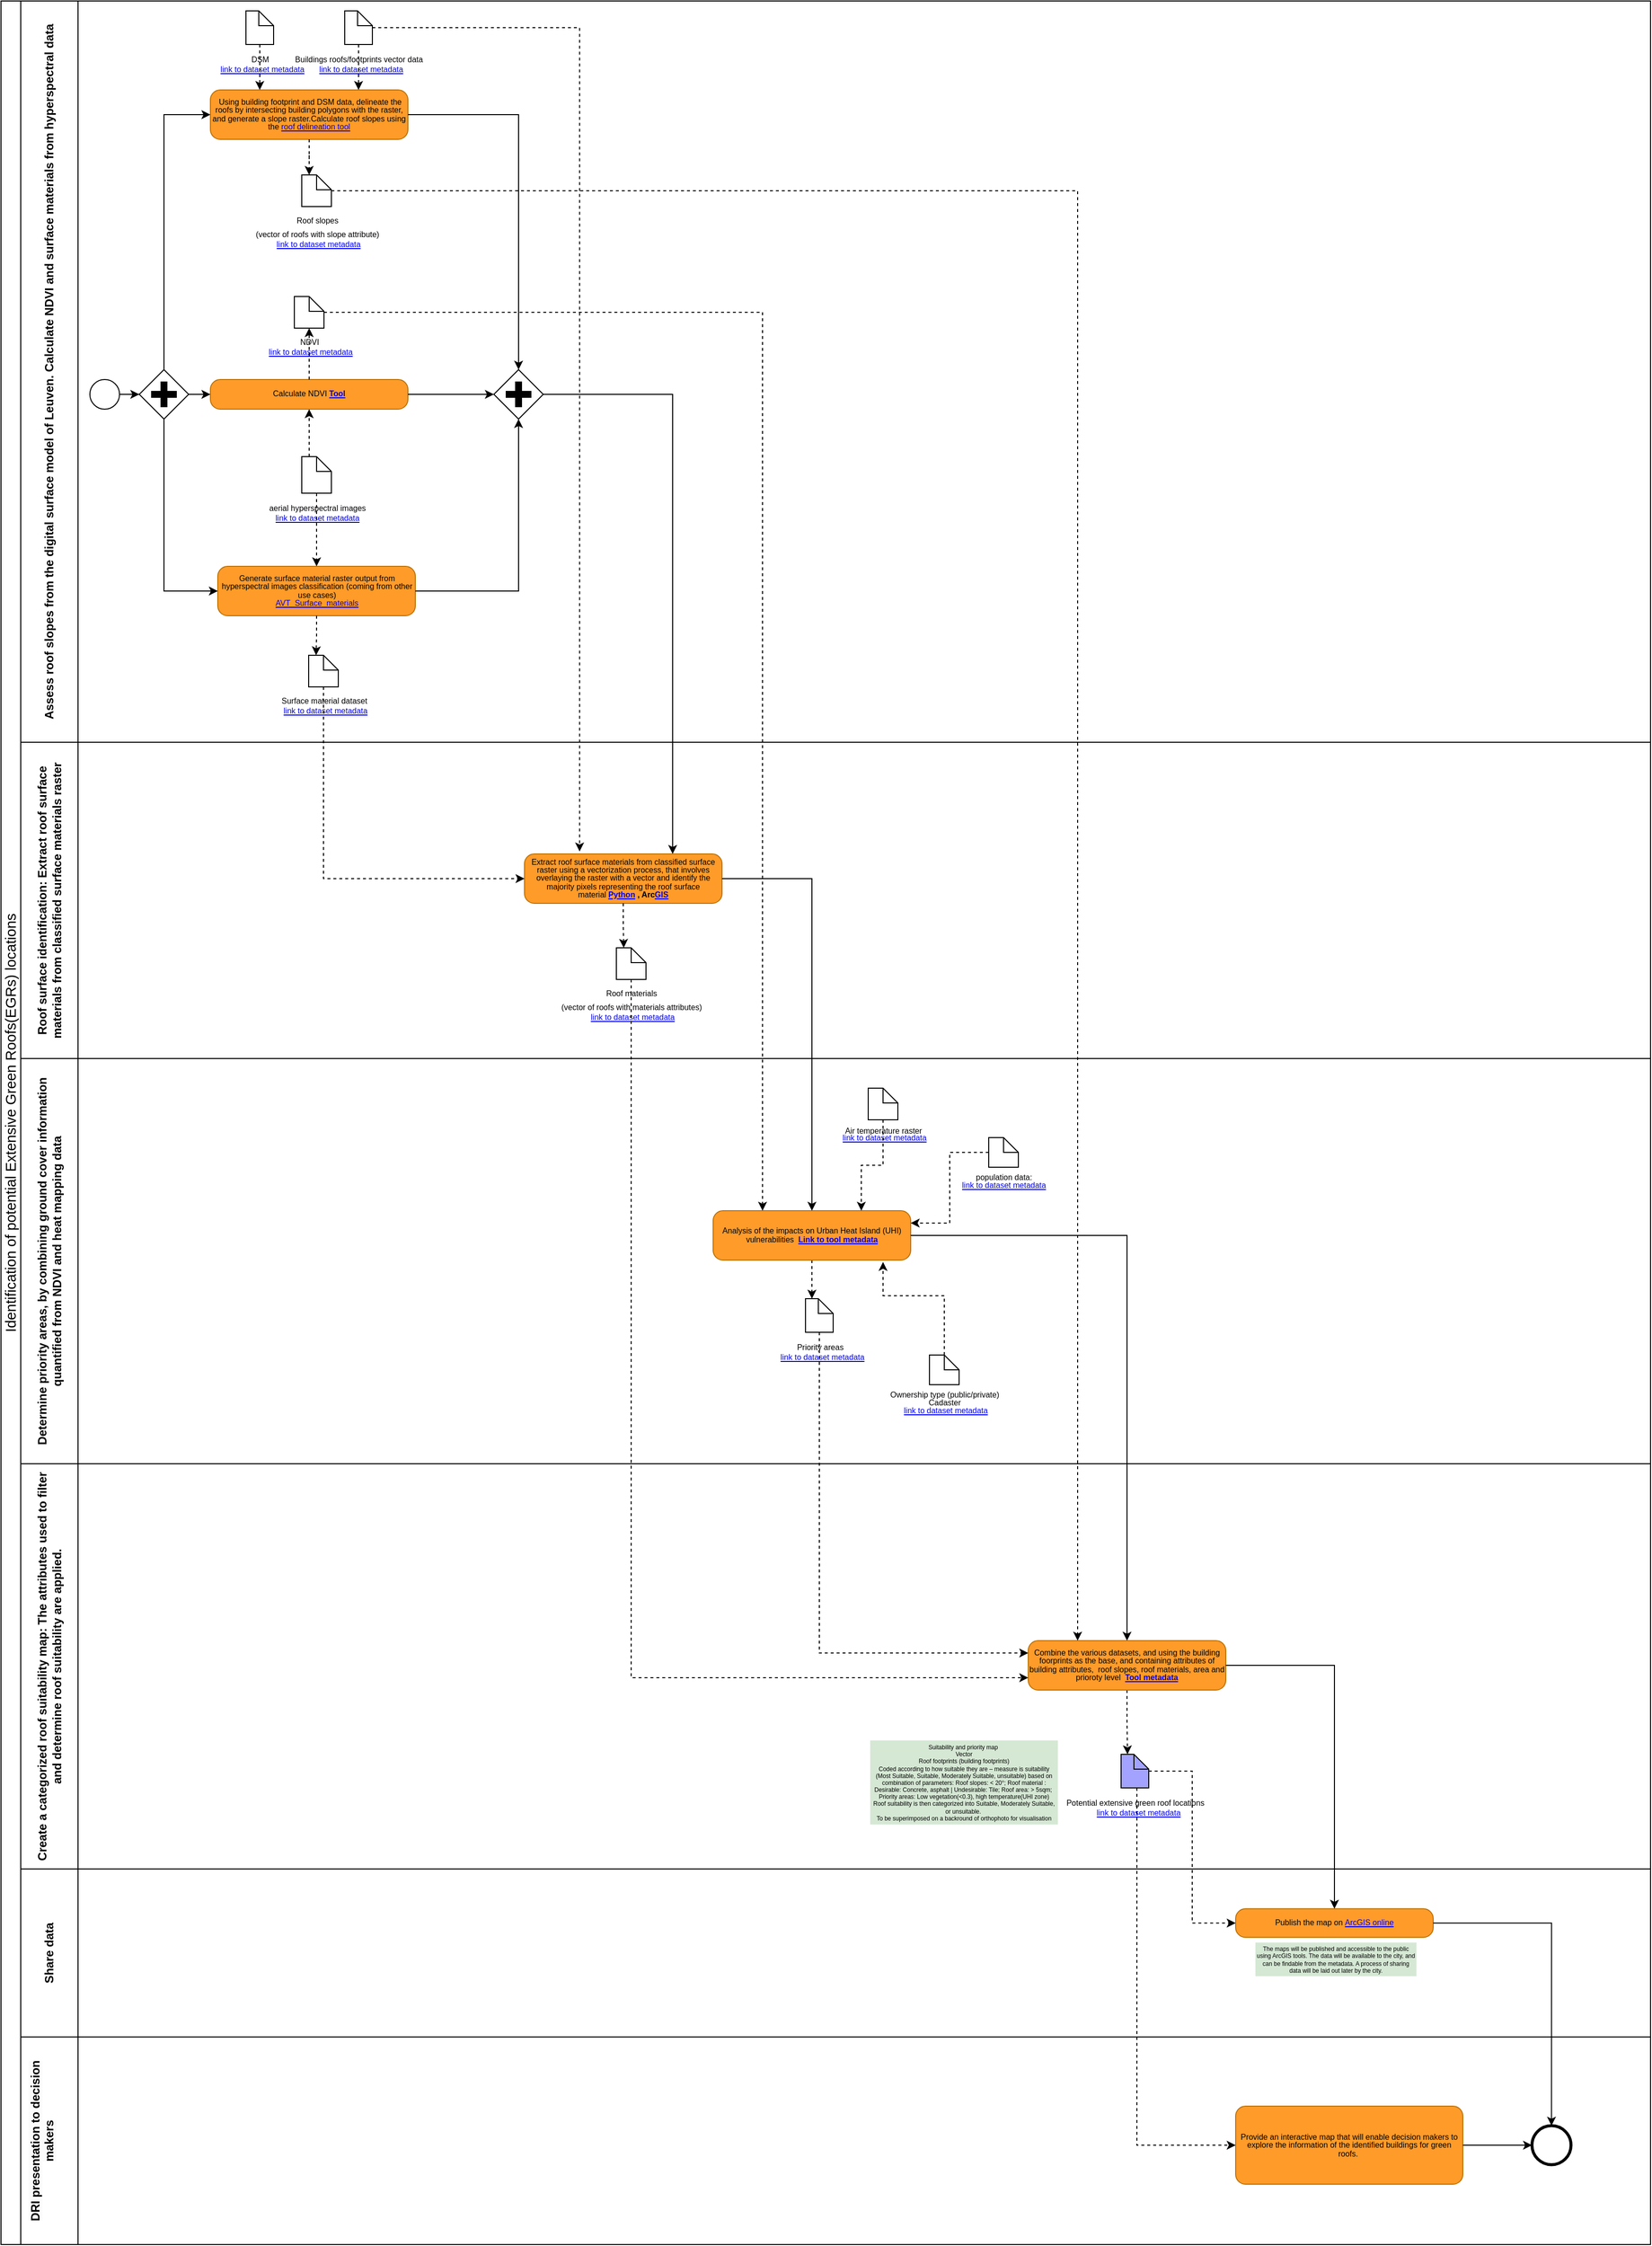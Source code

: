 <mxfile version="26.2.4">
  <diagram name="LEU-BD1_green_roofs" id="F97aDcaribmYSFwoTKZO">
    <mxGraphModel grid="1" page="1" gridSize="10" guides="1" tooltips="1" connect="1" arrows="1" fold="1" pageScale="1" pageWidth="3300" pageHeight="4681" math="0" shadow="0">
      <root>
        <mxCell id="PcYaHmH3jo6lt0JSgFxJ-0" />
        <mxCell id="PcYaHmH3jo6lt0JSgFxJ-1" parent="PcYaHmH3jo6lt0JSgFxJ-0" />
        <mxCell id="PcYaHmH3jo6lt0JSgFxJ-2" value="&lt;span id=&quot;docs-internal-guid-88bb183e-7fff-7204-b59d-16f690d2f1dd&quot; style=&quot;font-weight:normal;&quot;&gt;&lt;span style=&quot;font-size: 11pt; font-family: Calibri, sans-serif; background-color: transparent; font-variant-numeric: normal; font-variant-east-asian: normal; font-variant-alternates: normal; font-variant-position: normal; font-variant-emoji: normal; vertical-align: baseline; white-space-collapse: preserve;&quot;&gt;Identification of potential Extensive Green Roofs(EGRs) locations&lt;/span&gt;&lt;/span&gt;" style="swimlane;html=1;childLayout=stackLayout;resizeParent=1;resizeParentMax=0;horizontal=0;startSize=20;horizontalStack=0;whiteSpace=wrap;" vertex="1" parent="PcYaHmH3jo6lt0JSgFxJ-1">
          <mxGeometry x="50" y="-4390" width="1670" height="2270" as="geometry">
            <mxRectangle x="99" y="-2240" width="40" height="50" as="alternateBounds" />
          </mxGeometry>
        </mxCell>
        <mxCell id="PcYaHmH3jo6lt0JSgFxJ-3" value="Assess roof slopes from the digital surface model of Leuven. Calculate NDVI and surface materials from hyperspectral data" style="swimlane;html=1;startSize=58;horizontal=0;whiteSpace=wrap;" vertex="1" parent="PcYaHmH3jo6lt0JSgFxJ-2">
          <mxGeometry x="20" width="1650" height="750" as="geometry">
            <mxRectangle x="20" width="1133" height="30" as="alternateBounds" />
          </mxGeometry>
        </mxCell>
        <mxCell id="PcYaHmH3jo6lt0JSgFxJ-4" style="edgeStyle=orthogonalEdgeStyle;rounded=0;orthogonalLoop=1;jettySize=auto;html=1;entryX=0;entryY=0.5;entryDx=0;entryDy=0;entryPerimeter=0;" edge="1" parent="PcYaHmH3jo6lt0JSgFxJ-3" source="PcYaHmH3jo6lt0JSgFxJ-5" target="PcYaHmH3jo6lt0JSgFxJ-13">
          <mxGeometry relative="1" as="geometry">
            <mxPoint x="135" y="278" as="targetPoint" />
          </mxGeometry>
        </mxCell>
        <mxCell id="PcYaHmH3jo6lt0JSgFxJ-5" value="" style="points=[[0.145,0.145,0],[0.5,0,0],[0.855,0.145,0],[1,0.5,0],[0.855,0.855,0],[0.5,1,0],[0.145,0.855,0],[0,0.5,0]];shape=mxgraph.bpmn.event;html=1;verticalLabelPosition=bottom;labelBackgroundColor=#ffffff;verticalAlign=top;align=center;perimeter=ellipsePerimeter;outlineConnect=0;aspect=fixed;outline=standard;symbol=general;" vertex="1" parent="PcYaHmH3jo6lt0JSgFxJ-3">
          <mxGeometry x="70" y="383" width="30" height="30" as="geometry" />
        </mxCell>
        <mxCell id="PcYaHmH3jo6lt0JSgFxJ-6" value="&lt;h6 style=&quot;line-height: 100%;&quot;&gt;&lt;font face=&quot;Arial&quot;&gt;&lt;span style=&quot;font-size: 8px; font-weight: 400;&quot;&gt;&amp;nbsp;Using building footprint and DSM data, delineate the roofs by intersecting building polygons with the raster, and generate a slope raster.Calculate roof slopes using the &lt;a href=&quot;https://usage.geocat.live/catalogue/srv/eng/catalog.search#/metadata/c5ecc760-1d15-4c49-a8e0-0914b98b8935&quot;&gt;roof delineation&amp;nbsp;tool&lt;/a&gt;&lt;/span&gt;&lt;/font&gt;&lt;/h6&gt;" style="points=[[0.25,0,0],[0.5,0,0],[0.75,0,0],[1,0.25,0],[1,0.5,0],[1,0.75,0],[0.75,1,0],[0.5,1,0],[0.25,1,0],[0,0.75,0],[0,0.5,0],[0,0.25,0]];shape=mxgraph.bpmn.task;whiteSpace=wrap;rectStyle=rounded;size=10;html=1;container=1;expand=0;collapsible=0;taskMarker=abstract;fillColor=#ff9b29;fontColor=#000000;strokeColor=#BD7000;" vertex="1" parent="PcYaHmH3jo6lt0JSgFxJ-3">
          <mxGeometry x="192" y="90" width="200" height="50" as="geometry" />
        </mxCell>
        <UserObject label="&lt;div style=&quot;line-height: 100%;&quot;&gt;&lt;div style=&quot;line-height: 100%;&quot;&gt;&lt;div style=&quot;line-height: 100%;&quot;&gt;&lt;span style=&quot;font-size: 8px;&quot;&gt;Roof slopes&lt;/span&gt;&lt;/div&gt;&lt;div style=&quot;line-height: 100%;&quot;&gt;&lt;span style=&quot;font-size: 8px;&quot;&gt;(vector of roofs with slope attribute)&lt;/span&gt;&lt;br&gt;&lt;/div&gt;&lt;/div&gt;&lt;div style=&quot;font-size: 8px; line-height: 100%;&quot;&gt;&lt;span style=&quot;font-family: Arial; background-color: initial;&quot;&gt;&amp;nbsp;&lt;/span&gt;&lt;a href=&quot;https://usage.geocat.live/catalogue/srv/eng/catalog.search#/metadata/e33b2d0a-5241-416d-af89-9103f6f5814f&quot; style=&quot;font-family: Arial; background-color: initial;&quot;&gt;link to dataset metadata&lt;/a&gt;&lt;br&gt;&lt;/div&gt;&lt;/div&gt;" id="PcYaHmH3jo6lt0JSgFxJ-7">
          <mxCell style="shape=mxgraph.bpmn.data;labelPosition=center;verticalLabelPosition=bottom;align=center;verticalAlign=top;size=15;html=1;" vertex="1" parent="PcYaHmH3jo6lt0JSgFxJ-3">
            <mxGeometry x="284.5" y="176" width="30" height="32" as="geometry" />
          </mxCell>
        </UserObject>
        <mxCell id="PcYaHmH3jo6lt0JSgFxJ-8" style="edgeStyle=orthogonalEdgeStyle;rounded=0;orthogonalLoop=1;jettySize=auto;html=1;entryX=0;entryY=0;entryDx=7.5;entryDy=0;entryPerimeter=0;dashed=1;" edge="1" parent="PcYaHmH3jo6lt0JSgFxJ-3" source="PcYaHmH3jo6lt0JSgFxJ-6" target="PcYaHmH3jo6lt0JSgFxJ-7">
          <mxGeometry relative="1" as="geometry" />
        </mxCell>
        <UserObject label="&lt;div style=&quot;&quot;&gt;&lt;div style=&quot;&quot;&gt;&lt;font face=&quot;Arial&quot;&gt;&lt;span style=&quot;font-size: 8px;&quot;&gt;DSM&lt;/span&gt;&lt;/font&gt;&lt;br&gt;&lt;/div&gt;&lt;div style=&quot;font-size: 8px;&quot;&gt;&lt;font face=&quot;Arial&quot; style=&quot;font-size: 8px;&quot;&gt;&amp;nbsp; &lt;a href=&quot;https://geonetwork.sdi.sadl.kuleuven.be/geonetwork/srv/eng/catalog.search#/metadata/0da2e5e4-6886-426b-bb82-c0ffe6faeff6&quot;&gt;link to dataset metadata&lt;/a&gt;&lt;/font&gt;&lt;/div&gt;&lt;/div&gt;" id="PcYaHmH3jo6lt0JSgFxJ-9">
          <mxCell style="shape=mxgraph.bpmn.data;labelPosition=center;verticalLabelPosition=bottom;align=center;verticalAlign=top;size=15;html=1;" vertex="1" parent="PcYaHmH3jo6lt0JSgFxJ-3">
            <mxGeometry x="228" y="10" width="28" height="34" as="geometry" />
          </mxCell>
        </UserObject>
        <mxCell id="PcYaHmH3jo6lt0JSgFxJ-10" style="edgeStyle=orthogonalEdgeStyle;rounded=0;orthogonalLoop=1;jettySize=auto;html=1;entryX=0.25;entryY=0;entryDx=0;entryDy=0;entryPerimeter=0;dashed=1;" edge="1" parent="PcYaHmH3jo6lt0JSgFxJ-3" source="PcYaHmH3jo6lt0JSgFxJ-9" target="PcYaHmH3jo6lt0JSgFxJ-6">
          <mxGeometry relative="1" as="geometry" />
        </mxCell>
        <UserObject label="&lt;div style=&quot;&quot;&gt;&lt;div style=&quot;&quot;&gt;&lt;font face=&quot;Arial&quot;&gt;&lt;span style=&quot;font-size: 8px;&quot;&gt;Buildings roofs/footprints vector data&lt;/span&gt;&lt;/font&gt;&lt;br&gt;&lt;/div&gt;&lt;div style=&quot;font-size: 8px;&quot;&gt;&lt;font face=&quot;Arial&quot; style=&quot;font-size: 8px;&quot;&gt;&amp;nbsp; &lt;a href=&quot;https://geonetwork.sdi.sadl.kuleuven.be/geonetwork/srv/eng/catalog.search#/metadata/b5835e44-e554-496b-b930-da4fca628a45&quot;&gt;link to dataset metadata&lt;/a&gt;&lt;/font&gt;&lt;/div&gt;&lt;/div&gt;" id="PcYaHmH3jo6lt0JSgFxJ-11">
          <mxCell style="shape=mxgraph.bpmn.data;labelPosition=center;verticalLabelPosition=bottom;align=center;verticalAlign=top;size=15;html=1;" vertex="1" parent="PcYaHmH3jo6lt0JSgFxJ-3">
            <mxGeometry x="328" y="10" width="28" height="34" as="geometry" />
          </mxCell>
        </UserObject>
        <mxCell id="PcYaHmH3jo6lt0JSgFxJ-12" style="edgeStyle=orthogonalEdgeStyle;rounded=0;orthogonalLoop=1;jettySize=auto;html=1;entryX=0.75;entryY=0;entryDx=0;entryDy=0;entryPerimeter=0;dashed=1;" edge="1" parent="PcYaHmH3jo6lt0JSgFxJ-3" source="PcYaHmH3jo6lt0JSgFxJ-11" target="PcYaHmH3jo6lt0JSgFxJ-6">
          <mxGeometry relative="1" as="geometry" />
        </mxCell>
        <mxCell id="PcYaHmH3jo6lt0JSgFxJ-13" value="" style="points=[[0.25,0.25,0],[0.5,0,0],[0.75,0.25,0],[1,0.5,0],[0.75,0.75,0],[0.5,1,0],[0.25,0.75,0],[0,0.5,0]];shape=mxgraph.bpmn.gateway2;html=1;verticalLabelPosition=bottom;labelBackgroundColor=#ffffff;verticalAlign=top;align=center;perimeter=rhombusPerimeter;outlineConnect=0;outline=none;symbol=none;gwType=parallel;" vertex="1" parent="PcYaHmH3jo6lt0JSgFxJ-3">
          <mxGeometry x="120" y="373" width="50" height="50" as="geometry" />
        </mxCell>
        <mxCell id="PcYaHmH3jo6lt0JSgFxJ-14" style="edgeStyle=orthogonalEdgeStyle;rounded=0;orthogonalLoop=1;jettySize=auto;html=1;entryX=0;entryY=0.5;entryDx=0;entryDy=0;entryPerimeter=0;exitX=0.5;exitY=0;exitDx=0;exitDy=0;exitPerimeter=0;" edge="1" parent="PcYaHmH3jo6lt0JSgFxJ-3" source="PcYaHmH3jo6lt0JSgFxJ-13" target="PcYaHmH3jo6lt0JSgFxJ-6">
          <mxGeometry relative="1" as="geometry" />
        </mxCell>
        <mxCell id="PcYaHmH3jo6lt0JSgFxJ-15" value="&lt;h6 style=&quot;line-height: 100%;&quot;&gt;&lt;font style=&quot;&quot; face=&quot;Arial&quot;&gt;&lt;span style=&quot;font-size: 8px; font-weight: 400;&quot;&gt;Generate surface material raster output from hyperspectral images classification (coming from other use cases)&lt;/span&gt;&lt;br&gt;&lt;/font&gt;&lt;font face=&quot;Arial&quot;&gt;&lt;span style=&quot;font-size: 8px;&quot;&gt;&lt;a href=&quot;https://usage.geocat.live/catalogue/srv/ger/catalog.search#/metadata/fd520039-50a1-46c0-94a1-9b5369333e2a&quot; style=&quot;font-weight: normal;&quot;&gt;AVT_Surface_materials&lt;/a&gt;&lt;/span&gt;&lt;/font&gt;&lt;/h6&gt;" style="points=[[0.25,0,0],[0.5,0,0],[0.75,0,0],[1,0.25,0],[1,0.5,0],[1,0.75,0],[0.75,1,0],[0.5,1,0],[0.25,1,0],[0,0.75,0],[0,0.5,0],[0,0.25,0]];shape=mxgraph.bpmn.task;whiteSpace=wrap;rectStyle=rounded;size=10;html=1;container=1;expand=0;collapsible=0;taskMarker=abstract;fillColor=#ff9b29;fontColor=#000000;strokeColor=#BD7000;" vertex="1" parent="PcYaHmH3jo6lt0JSgFxJ-3">
          <mxGeometry x="199.5" y="572" width="200" height="50" as="geometry" />
        </mxCell>
        <mxCell id="PcYaHmH3jo6lt0JSgFxJ-16" style="edgeStyle=orthogonalEdgeStyle;rounded=0;orthogonalLoop=1;jettySize=auto;html=1;entryX=0;entryY=0.5;entryDx=0;entryDy=0;entryPerimeter=0;exitX=0.5;exitY=1;exitDx=0;exitDy=0;exitPerimeter=0;" edge="1" parent="PcYaHmH3jo6lt0JSgFxJ-3" source="PcYaHmH3jo6lt0JSgFxJ-13" target="PcYaHmH3jo6lt0JSgFxJ-15">
          <mxGeometry relative="1" as="geometry">
            <mxPoint x="191" y="350" as="targetPoint" />
          </mxGeometry>
        </mxCell>
        <UserObject label="&lt;div style=&quot;&quot;&gt;&lt;div style=&quot;&quot;&gt;&lt;font face=&quot;Arial&quot;&gt;&lt;span style=&quot;font-size: 8px;&quot;&gt;aerial hyperspectral images&lt;/span&gt;&lt;/font&gt;&lt;br&gt;&lt;/div&gt;&lt;div style=&quot;font-size: 8px;&quot;&gt;&lt;font face=&quot;Arial&quot; style=&quot;font-size: 8px;&quot;&gt;&lt;a href=&quot;https://usage.geocat.live/catalogue/srv/eng/catalog.search#/metadata/646cf671-26a1-4592-b2f1-5e939a2f967c&quot;&gt;link to dataset metadata&lt;/a&gt;&lt;/font&gt;&lt;/div&gt;&lt;/div&gt;" id="PcYaHmH3jo6lt0JSgFxJ-17">
          <mxCell style="shape=mxgraph.bpmn.data;labelPosition=center;verticalLabelPosition=bottom;align=center;verticalAlign=top;size=15;html=1;" vertex="1" parent="PcYaHmH3jo6lt0JSgFxJ-3">
            <mxGeometry x="284.5" y="461" width="30" height="37" as="geometry" />
          </mxCell>
        </UserObject>
        <mxCell id="PcYaHmH3jo6lt0JSgFxJ-18" style="edgeStyle=orthogonalEdgeStyle;rounded=0;orthogonalLoop=1;jettySize=auto;html=1;entryX=0.5;entryY=0;entryDx=0;entryDy=0;entryPerimeter=0;dashed=1;" edge="1" parent="PcYaHmH3jo6lt0JSgFxJ-3" source="PcYaHmH3jo6lt0JSgFxJ-17" target="PcYaHmH3jo6lt0JSgFxJ-15">
          <mxGeometry relative="1" as="geometry" />
        </mxCell>
        <UserObject label="&lt;div style=&quot;line-height: 100%;&quot;&gt;&lt;div style=&quot;line-height: 100%;&quot;&gt;&lt;div style=&quot;line-height: 100%;&quot;&gt;&lt;span style=&quot;font-size: 8px;&quot;&gt;Surface material dataset&lt;/span&gt;&lt;/div&gt;&lt;/div&gt;&lt;div style=&quot;font-size: 8px; line-height: 100%;&quot;&gt;&lt;span style=&quot;font-family: Arial; background-color: initial;&quot;&gt;&amp;nbsp;&lt;/span&gt;&lt;a style=&quot;font-family: Arial; background-color: initial;&quot; href=&quot;https://usage.geocat.live/catalogue/srv/eng/catalog.search#/metadata/200b7e3e-4e79-4300-ab9d-e63ebea05974&quot;&gt;link to dataset metadata&lt;/a&gt;&lt;br&gt;&lt;/div&gt;&lt;/div&gt;" id="PcYaHmH3jo6lt0JSgFxJ-19">
          <mxCell style="shape=mxgraph.bpmn.data;labelPosition=center;verticalLabelPosition=bottom;align=center;verticalAlign=top;size=15;html=1;" vertex="1" parent="PcYaHmH3jo6lt0JSgFxJ-3">
            <mxGeometry x="291.5" y="662" width="30" height="32" as="geometry" />
          </mxCell>
        </UserObject>
        <mxCell id="PcYaHmH3jo6lt0JSgFxJ-20" style="edgeStyle=orthogonalEdgeStyle;rounded=0;orthogonalLoop=1;jettySize=auto;html=1;entryX=0;entryY=0;entryDx=7.5;entryDy=0;entryPerimeter=0;dashed=1;" edge="1" parent="PcYaHmH3jo6lt0JSgFxJ-3" source="PcYaHmH3jo6lt0JSgFxJ-15" target="PcYaHmH3jo6lt0JSgFxJ-19">
          <mxGeometry relative="1" as="geometry" />
        </mxCell>
        <mxCell id="PcYaHmH3jo6lt0JSgFxJ-21" value="&lt;h6 style=&quot;line-height: 100%;&quot;&gt;&lt;span style=&quot;font-weight: normal;&quot;&gt;&lt;font face=&quot;Arial&quot;&gt;&lt;span style=&quot;font-size: 8px;&quot;&gt;Calculate NDVI&lt;/span&gt;&lt;/font&gt;&amp;nbsp;&lt;/span&gt;&lt;span style=&quot;font-size: 8.04px;&quot;&gt;&lt;a href=&quot;https://usage.geocat.live/catalogue/srv/eng/catalog.search#/metadata/caca9b99-3f3e-4d03-a3e8-9df00c238dd8&quot;&gt;Tool&lt;/a&gt;&lt;/span&gt;&lt;/h6&gt;" style="points=[[0.25,0,0],[0.5,0,0],[0.75,0,0],[1,0.25,0],[1,0.5,0],[1,0.75,0],[0.75,1,0],[0.5,1,0],[0.25,1,0],[0,0.75,0],[0,0.5,0],[0,0.25,0]];shape=mxgraph.bpmn.task;whiteSpace=wrap;rectStyle=rounded;size=10;html=1;container=1;expand=0;collapsible=0;taskMarker=abstract;fillColor=#ff9b29;fontColor=#000000;strokeColor=#BD7000;" vertex="1" parent="PcYaHmH3jo6lt0JSgFxJ-3">
          <mxGeometry x="192" y="383" width="200" height="30" as="geometry" />
        </mxCell>
        <mxCell id="PcYaHmH3jo6lt0JSgFxJ-22" style="edgeStyle=orthogonalEdgeStyle;rounded=0;orthogonalLoop=1;jettySize=auto;html=1;entryX=0.5;entryY=1;entryDx=0;entryDy=0;entryPerimeter=0;exitX=0;exitY=0;exitDx=7.5;exitDy=0;exitPerimeter=0;dashed=1;" edge="1" parent="PcYaHmH3jo6lt0JSgFxJ-3" source="PcYaHmH3jo6lt0JSgFxJ-17" target="PcYaHmH3jo6lt0JSgFxJ-21">
          <mxGeometry relative="1" as="geometry" />
        </mxCell>
        <UserObject label="&lt;div style=&quot;line-height: 100%;&quot;&gt;&lt;div style=&quot;line-height: 100%;&quot;&gt;&lt;div style=&quot;line-height: 100%;&quot;&gt;&lt;span style=&quot;font-size: 8px;&quot;&gt;NDVI&lt;/span&gt;&lt;/div&gt;&lt;/div&gt;&lt;div style=&quot;font-size: 8px; line-height: 100%;&quot;&gt;&lt;span style=&quot;font-family: Arial; background-color: initial;&quot;&gt;&amp;nbsp;&lt;/span&gt;&lt;a href=&quot;https://usage.geocat.live/catalogue/srv/eng/catalog.search#/metadata/436a943d-c3ea-4bad-a057-ef0ff4dcd66c&quot; style=&quot;font-family: Arial; background-color: initial;&quot;&gt;link to dataset metadata&lt;/a&gt;&lt;br&gt;&lt;/div&gt;&lt;/div&gt;" id="PcYaHmH3jo6lt0JSgFxJ-23">
          <mxCell style="shape=mxgraph.bpmn.data;labelPosition=center;verticalLabelPosition=bottom;align=center;verticalAlign=top;size=15;html=1;" vertex="1" parent="PcYaHmH3jo6lt0JSgFxJ-3">
            <mxGeometry x="277" y="299" width="30" height="32" as="geometry" />
          </mxCell>
        </UserObject>
        <mxCell id="PcYaHmH3jo6lt0JSgFxJ-24" style="edgeStyle=orthogonalEdgeStyle;rounded=0;orthogonalLoop=1;jettySize=auto;html=1;entryX=0.5;entryY=1;entryDx=0;entryDy=0;entryPerimeter=0;dashed=1;" edge="1" parent="PcYaHmH3jo6lt0JSgFxJ-3" source="PcYaHmH3jo6lt0JSgFxJ-21" target="PcYaHmH3jo6lt0JSgFxJ-23">
          <mxGeometry relative="1" as="geometry">
            <mxPoint x="292" y="326" as="targetPoint" />
          </mxGeometry>
        </mxCell>
        <mxCell id="PcYaHmH3jo6lt0JSgFxJ-25" style="edgeStyle=orthogonalEdgeStyle;rounded=0;orthogonalLoop=1;jettySize=auto;html=1;entryX=0;entryY=0.5;entryDx=0;entryDy=0;entryPerimeter=0;" edge="1" parent="PcYaHmH3jo6lt0JSgFxJ-3" source="PcYaHmH3jo6lt0JSgFxJ-13" target="PcYaHmH3jo6lt0JSgFxJ-21">
          <mxGeometry relative="1" as="geometry" />
        </mxCell>
        <mxCell id="zARZUmemJXhkc9nPOAeH-8" style="edgeStyle=orthogonalEdgeStyle;rounded=0;orthogonalLoop=1;jettySize=auto;html=1;entryX=0;entryY=0.5;entryDx=0;entryDy=0;entryPerimeter=0;" edge="1" parent="PcYaHmH3jo6lt0JSgFxJ-3" source="PcYaHmH3jo6lt0JSgFxJ-21" target="5Q6WIjyyoWJMWBGOOfQ3-0">
          <mxGeometry relative="1" as="geometry">
            <mxPoint x="460" y="398" as="targetPoint" />
          </mxGeometry>
        </mxCell>
        <mxCell id="zARZUmemJXhkc9nPOAeH-9" style="edgeStyle=orthogonalEdgeStyle;rounded=0;orthogonalLoop=1;jettySize=auto;html=1;entryX=0.5;entryY=0;entryDx=0;entryDy=0;entryPerimeter=0;" edge="1" parent="PcYaHmH3jo6lt0JSgFxJ-3" source="PcYaHmH3jo6lt0JSgFxJ-6" target="5Q6WIjyyoWJMWBGOOfQ3-0">
          <mxGeometry relative="1" as="geometry">
            <mxPoint x="505" y="360" as="targetPoint" />
          </mxGeometry>
        </mxCell>
        <mxCell id="zARZUmemJXhkc9nPOAeH-11" style="edgeStyle=orthogonalEdgeStyle;rounded=0;orthogonalLoop=1;jettySize=auto;html=1;entryX=0.5;entryY=1;entryDx=0;entryDy=0;entryPerimeter=0;" edge="1" parent="PcYaHmH3jo6lt0JSgFxJ-3" source="PcYaHmH3jo6lt0JSgFxJ-15" target="5Q6WIjyyoWJMWBGOOfQ3-0">
          <mxGeometry relative="1" as="geometry">
            <mxPoint x="505" y="440" as="targetPoint" />
          </mxGeometry>
        </mxCell>
        <mxCell id="5Q6WIjyyoWJMWBGOOfQ3-0" value="" style="points=[[0.25,0.25,0],[0.5,0,0],[0.75,0.25,0],[1,0.5,0],[0.75,0.75,0],[0.5,1,0],[0.25,0.75,0],[0,0.5,0]];shape=mxgraph.bpmn.gateway2;html=1;verticalLabelPosition=bottom;labelBackgroundColor=#ffffff;verticalAlign=top;align=center;perimeter=rhombusPerimeter;outlineConnect=0;outline=none;symbol=none;gwType=parallel;" vertex="1" parent="PcYaHmH3jo6lt0JSgFxJ-3">
          <mxGeometry x="479" y="373" width="50" height="50" as="geometry" />
        </mxCell>
        <mxCell id="PcYaHmH3jo6lt0JSgFxJ-26" value="&lt;div&gt;Roof surface identification: Extract roof surface materials from classified surface materials raster&lt;/div&gt;" style="swimlane;html=1;startSize=58;horizontal=0;autosize=0;fixedWidth=0;whiteSpace=wrap;" vertex="1" parent="PcYaHmH3jo6lt0JSgFxJ-2">
          <mxGeometry x="20" y="750" width="1650" height="320" as="geometry" />
        </mxCell>
        <mxCell id="PcYaHmH3jo6lt0JSgFxJ-27" value="&lt;h6 style=&quot;line-height: 100%;&quot;&gt;&lt;font face=&quot;Arial&quot;&gt;&lt;span style=&quot;font-size: 8px; font-weight: 400;&quot;&gt;Extract roof surface materials from classified surface raster using a vectorization process, that involves overlaying the raster with a vector and identify the majority pixels representing the roof surface material&amp;nbsp;&lt;/span&gt;&lt;/font&gt;&lt;span style=&quot;font-size: 8.04px;&quot;&gt;&lt;a href=&quot;https://usage.geocat.live/catalogue/srv/eng/catalog.search#/metadata/3ab7aa66-0352-443a-8934-f0df08b97f30&quot;&gt;Python&lt;/a&gt; , Arc&lt;a href=&quot;https://usage.geocat.live/catalogue/srv/eng/catalog.search#/metadata/3ab7aa66-0352-443a-8934-f0df08b97f30&quot;&gt;GIS&lt;/a&gt;&lt;/span&gt;&lt;/h6&gt;" style="points=[[0.25,0,0],[0.5,0,0],[0.75,0,0],[1,0.25,0],[1,0.5,0],[1,0.75,0],[0.75,1,0],[0.5,1,0],[0.25,1,0],[0,0.75,0],[0,0.5,0],[0,0.25,0]];shape=mxgraph.bpmn.task;whiteSpace=wrap;rectStyle=rounded;size=10;html=1;container=1;expand=0;collapsible=0;taskMarker=abstract;fillColor=#ff9b29;fontColor=#000000;strokeColor=#BD7000;" vertex="1" parent="PcYaHmH3jo6lt0JSgFxJ-26">
          <mxGeometry x="510" y="113" width="200" height="50" as="geometry" />
        </mxCell>
        <mxCell id="PcYaHmH3jo6lt0JSgFxJ-28" style="edgeStyle=orthogonalEdgeStyle;rounded=0;orthogonalLoop=1;jettySize=auto;html=1;entryX=0;entryY=0;entryDx=7.5;entryDy=0;entryPerimeter=0;dashed=1;" edge="1" parent="PcYaHmH3jo6lt0JSgFxJ-26" source="PcYaHmH3jo6lt0JSgFxJ-27" target="PcYaHmH3jo6lt0JSgFxJ-29">
          <mxGeometry relative="1" as="geometry">
            <mxPoint x="671.5" y="210" as="targetPoint" />
          </mxGeometry>
        </mxCell>
        <UserObject label="&lt;div style=&quot;line-height: 100%;&quot;&gt;&lt;div style=&quot;line-height: 100%;&quot;&gt;&lt;div style=&quot;line-height: 100%;&quot;&gt;&lt;span style=&quot;font-size: 8px;&quot;&gt;Roof materials&lt;/span&gt;&lt;/div&gt;&lt;div style=&quot;line-height: 100%;&quot;&gt;&lt;span style=&quot;font-size: 8px;&quot;&gt;(vector of roofs with materials attributes)&lt;/span&gt;&lt;br&gt;&lt;/div&gt;&lt;/div&gt;&lt;div style=&quot;font-size: 8px; line-height: 100%;&quot;&gt;&lt;span style=&quot;font-family: Arial; background-color: initial;&quot;&gt;&amp;nbsp;&lt;/span&gt;&lt;a href=&quot;https://usage.geocat.live/catalogue/srv/eng/catalog.search#/metadata/3f97049c-19da-4cdd-b949-a86cda48e615&quot; style=&quot;font-family: Arial; background-color: initial;&quot;&gt;link to dataset metadata&lt;/a&gt;&lt;br&gt;&lt;/div&gt;&lt;/div&gt;" id="PcYaHmH3jo6lt0JSgFxJ-29">
          <mxCell style="shape=mxgraph.bpmn.data;labelPosition=center;verticalLabelPosition=bottom;align=center;verticalAlign=top;size=15;html=1;" vertex="1" parent="PcYaHmH3jo6lt0JSgFxJ-26">
            <mxGeometry x="603" y="208" width="30" height="32" as="geometry" />
          </mxCell>
        </UserObject>
        <mxCell id="PcYaHmH3jo6lt0JSgFxJ-30" value="&lt;div&gt;Determine priority areas,&amp;nbsp;by combining ground cover information quantified from NDVI and heat mapping data&lt;br&gt;&lt;/div&gt;" style="swimlane;html=1;startSize=58;horizontal=0;whiteSpace=wrap;" vertex="1" parent="PcYaHmH3jo6lt0JSgFxJ-2">
          <mxGeometry x="20" y="1070" width="1650" height="410" as="geometry" />
        </mxCell>
        <UserObject label="&lt;div style=&quot;&quot;&gt;&lt;div style=&quot;&quot;&gt;&lt;font face=&quot;Arial&quot;&gt;&lt;span style=&quot;font-size: 8px;&quot;&gt;Priority areas&lt;/span&gt;&lt;/font&gt;&lt;br&gt;&lt;/div&gt;&lt;div style=&quot;font-size: 8px;&quot;&gt;&lt;font face=&quot;Arial&quot; style=&quot;font-size: 8px;&quot;&gt;&amp;nbsp;&amp;nbsp;&lt;a href=&quot;https://usage.geocat.live/catalogue/srv/eng/catalog.search#/metadata/e7f5bfeb-3ece-41d3-9f8b-abed59af7b87&quot;&gt;link to dataset metadata&lt;/a&gt;&lt;/font&gt;&lt;/div&gt;&lt;/div&gt;" id="PcYaHmH3jo6lt0JSgFxJ-31">
          <mxCell style="shape=mxgraph.bpmn.data;labelPosition=center;verticalLabelPosition=bottom;align=center;verticalAlign=top;size=15;html=1;" vertex="1" parent="PcYaHmH3jo6lt0JSgFxJ-30">
            <mxGeometry x="794.5" y="243" width="28" height="34" as="geometry" />
          </mxCell>
        </UserObject>
        <mxCell id="PcYaHmH3jo6lt0JSgFxJ-32" style="edgeStyle=orthogonalEdgeStyle;rounded=0;orthogonalLoop=1;jettySize=auto;html=1;entryX=0;entryY=0;entryDx=6.5;entryDy=0;entryPerimeter=0;dashed=1;exitX=0.5;exitY=1;exitDx=0;exitDy=0;exitPerimeter=0;" edge="1" parent="PcYaHmH3jo6lt0JSgFxJ-30" source="PcYaHmH3jo6lt0JSgFxJ-33" target="PcYaHmH3jo6lt0JSgFxJ-31">
          <mxGeometry relative="1" as="geometry">
            <mxPoint x="801.529" y="206.5" as="sourcePoint" />
          </mxGeometry>
        </mxCell>
        <mxCell id="PcYaHmH3jo6lt0JSgFxJ-33" value="&lt;h6 style=&quot;line-height: 100%;&quot;&gt;&lt;span style=&quot;background-color: transparent; color: light-dark(rgb(0, 0, 0), rgb(237, 237, 237)); font-weight: normal;&quot;&gt;Analysis of the&lt;/span&gt;&lt;span style=&quot;background-color: transparent; color: light-dark(rgb(0, 0, 0), rgb(237, 237, 237)); font-weight: normal; font-size: 8px;&quot;&gt;&amp;nbsp;impacts on Urban Heat Island (UHI) vulnerabilities&lt;/span&gt;&lt;span style=&quot;font-size: 8px; font-weight: 400;&quot;&gt;&amp;nbsp;&amp;nbsp;&lt;/span&gt;&lt;font style=&quot;font-size: 8px;&quot; color=&quot;#ff3333&quot;&gt;&lt;a href=&quot;https://usage.geocat.live/catalogue/srv/eng/catalog.search#/metadata/929158a4-eb6d-41c7-b8c5-4c3e17e87d6b&quot;&gt;Link to tool metadata&lt;/a&gt;&lt;/font&gt;&lt;br&gt;&lt;/h6&gt;" style="points=[[0.25,0,0],[0.5,0,0],[0.75,0,0],[1,0.25,0],[1,0.5,0],[1,0.75,0],[0.75,1,0],[0.5,1,0],[0.25,1,0],[0,0.75,0],[0,0.5,0],[0,0.25,0]];shape=mxgraph.bpmn.task;whiteSpace=wrap;rectStyle=rounded;size=10;html=1;container=1;expand=0;collapsible=0;taskMarker=abstract;fillColor=#ff9b29;fontColor=#000000;strokeColor=#BD7000;" vertex="1" parent="PcYaHmH3jo6lt0JSgFxJ-30">
          <mxGeometry x="701" y="154" width="200" height="50" as="geometry" />
        </mxCell>
        <UserObject label="&lt;div style=&quot;line-height: 100%;&quot;&gt;&lt;div style=&quot;line-height: 60%;&quot;&gt;&lt;div style=&quot;line-height: 60%;&quot;&gt;&lt;span style=&quot;background-color: initial; font-size: 8px;&quot;&gt;Air temperature raster&lt;/span&gt;&lt;/div&gt;&lt;/div&gt;&lt;div style=&quot;font-size: 8px; line-height: 100%;&quot;&gt;&lt;span style=&quot;font-family: Arial; background-color: initial;&quot;&gt;&amp;nbsp;&lt;/span&gt;&lt;a href=&quot;https://usage.geocat.live/catalogue/srv/eng/catalog.search#/metadata/c4548cee-2ede-4065-946e-f1ad4dfd8f1b&quot; style=&quot;font-family: Arial; background-color: initial;&quot;&gt;link to dataset metadata&lt;/a&gt;&lt;br&gt;&lt;/div&gt;&lt;/div&gt;" id="PcYaHmH3jo6lt0JSgFxJ-34">
          <mxCell style="shape=mxgraph.bpmn.data;labelPosition=center;verticalLabelPosition=bottom;align=center;verticalAlign=top;size=15;html=1;" vertex="1" parent="PcYaHmH3jo6lt0JSgFxJ-30">
            <mxGeometry x="858" y="30" width="30" height="32" as="geometry" />
          </mxCell>
        </UserObject>
        <mxCell id="PcYaHmH3jo6lt0JSgFxJ-35" style="edgeStyle=orthogonalEdgeStyle;rounded=0;orthogonalLoop=1;jettySize=auto;html=1;entryX=0.75;entryY=0;entryDx=0;entryDy=0;entryPerimeter=0;dashed=1;" edge="1" parent="PcYaHmH3jo6lt0JSgFxJ-30" source="PcYaHmH3jo6lt0JSgFxJ-34" target="PcYaHmH3jo6lt0JSgFxJ-33">
          <mxGeometry relative="1" as="geometry" />
        </mxCell>
        <UserObject label="&lt;div style=&quot;line-height: 100%; font-size: 8px;&quot;&gt;&lt;div style=&quot;line-height: 100%;&quot;&gt;&lt;div style=&quot;line-height: 100%;&quot;&gt;&lt;div style=&quot;line-height: 100%;&quot;&gt;population data:&lt;/div&gt;&lt;div&gt;&lt;a href=&quot;https://geonetwork.sdi.sadl.kuleuven.be/geonetwork/srv/eng/catalog.search#/metadata/0202b8dd-1c7e-4331-8ba7-35e1fef4037a&quot; style=&quot;background-color: initial;&quot;&gt;link to dataset metadata&lt;/a&gt;&lt;br&gt;&lt;/div&gt;&lt;/div&gt;&lt;/div&gt;&lt;/div&gt;" id="FMfbRz7qUcHLlQg79BZ1-1">
          <mxCell style="shape=mxgraph.bpmn.data;labelPosition=center;verticalLabelPosition=bottom;align=center;verticalAlign=top;size=15;html=1;" vertex="1" parent="PcYaHmH3jo6lt0JSgFxJ-30">
            <mxGeometry x="980" y="80" width="30" height="30" as="geometry" />
          </mxCell>
        </UserObject>
        <UserObject label="&lt;div style=&quot;line-height: 100%; font-size: 8px;&quot;&gt;&lt;div style=&quot;line-height: 100%;&quot;&gt;&lt;div style=&quot;line-height: 100%;&quot;&gt;&lt;div style=&quot;line-height: 100%;&quot;&gt;&lt;div style=&quot;line-height: 100%;&quot;&gt;&lt;div style=&quot;line-height: 100%;&quot;&gt;Ownership type (public/private)&lt;/div&gt;&lt;div style=&quot;line-height: 100%;&quot;&gt;Cadaster&lt;/div&gt;&lt;/div&gt;&lt;/div&gt;&lt;div&gt;&lt;span style=&quot;background-color: initial;&quot;&gt;&amp;nbsp;&lt;/span&gt;&lt;a href=&quot;https://usage.geocat.live/catalogue/srv/eng/catalog.search#/metadata/7C823055-7BBF-4D62-B55E-F85C30D53162&quot; style=&quot;background-color: initial;&quot;&gt;link to dataset metadata&lt;/a&gt;&lt;br&gt;&lt;/div&gt;&lt;/div&gt;&lt;/div&gt;&lt;/div&gt;" id="FMfbRz7qUcHLlQg79BZ1-3">
          <mxCell style="shape=mxgraph.bpmn.data;labelPosition=center;verticalLabelPosition=bottom;align=center;verticalAlign=top;size=15;html=1;" vertex="1" parent="PcYaHmH3jo6lt0JSgFxJ-30">
            <mxGeometry x="920" y="300" width="30" height="30" as="geometry" />
          </mxCell>
        </UserObject>
        <mxCell id="FMfbRz7qUcHLlQg79BZ1-4" style="edgeStyle=orthogonalEdgeStyle;rounded=0;orthogonalLoop=1;jettySize=auto;html=1;entryX=1;entryY=0.25;entryDx=0;entryDy=0;entryPerimeter=0;dashed=1;" edge="1" parent="PcYaHmH3jo6lt0JSgFxJ-30" source="FMfbRz7qUcHLlQg79BZ1-1" target="PcYaHmH3jo6lt0JSgFxJ-33">
          <mxGeometry relative="1" as="geometry" />
        </mxCell>
        <mxCell id="FMfbRz7qUcHLlQg79BZ1-5" style="edgeStyle=orthogonalEdgeStyle;rounded=0;orthogonalLoop=1;jettySize=auto;html=1;entryX=0.86;entryY=1.037;entryDx=0;entryDy=0;entryPerimeter=0;dashed=1;" edge="1" parent="PcYaHmH3jo6lt0JSgFxJ-30" source="FMfbRz7qUcHLlQg79BZ1-3" target="PcYaHmH3jo6lt0JSgFxJ-33">
          <mxGeometry relative="1" as="geometry">
            <Array as="points">
              <mxPoint x="935" y="240" />
              <mxPoint x="873" y="240" />
            </Array>
          </mxGeometry>
        </mxCell>
        <mxCell id="PcYaHmH3jo6lt0JSgFxJ-37" value="&lt;div&gt;&lt;div&gt;Create a categorized roof suitability map: The attributes used to filter and determine roof suitability are applied.&lt;/div&gt;&lt;/div&gt;" style="swimlane;html=1;startSize=58;horizontal=0;whiteSpace=wrap;" vertex="1" parent="PcYaHmH3jo6lt0JSgFxJ-2">
          <mxGeometry x="20" y="1480" width="1650" height="410" as="geometry" />
        </mxCell>
        <UserObject label="&lt;div style=&quot;&quot;&gt;&lt;div style=&quot;&quot;&gt;&lt;font face=&quot;Arial&quot;&gt;&lt;span style=&quot;font-size: 8px;&quot;&gt;Potential extensive green roof locations&lt;/span&gt;&lt;/font&gt;&lt;/div&gt;&lt;div style=&quot;font-size: 8px;&quot;&gt;&lt;font face=&quot;Arial&quot; style=&quot;font-size: 8px;&quot;&gt;&amp;nbsp; &amp;nbsp;&lt;a href=&quot;https://usage.geocat.live/catalogue/srv/eng/catalog.search#/metadata/0f981a2d-1711-4c7e-bf18-17d7ca36d3fe&quot;&gt;link to dataset metadata&lt;/a&gt;&lt;/font&gt;&lt;/div&gt;&lt;/div&gt;" id="PcYaHmH3jo6lt0JSgFxJ-38">
          <mxCell style="shape=mxgraph.bpmn.data;labelPosition=center;verticalLabelPosition=bottom;align=center;verticalAlign=top;size=15;html=1;fillColor=#A3A3FF;" vertex="1" parent="PcYaHmH3jo6lt0JSgFxJ-37">
            <mxGeometry x="1114" y="294" width="28" height="34" as="geometry" />
          </mxCell>
        </UserObject>
        <mxCell id="PcYaHmH3jo6lt0JSgFxJ-39" value="&lt;div style=&quot;&quot;&gt;&lt;div&gt;Suitability and priority map&amp;nbsp;&lt;/div&gt;&lt;div&gt;Vector&lt;/div&gt;&lt;div&gt;Roof footprints (building footprints)&lt;/div&gt;&lt;div&gt;Coded according to how suitable they are – measure is suitability (Most Suitable, Suitable, Moderately Suitable, unsuitable) based on combination of parameters:&amp;nbsp;&lt;span style=&quot;background-color: initial;&quot;&gt;Roof slopes: &amp;lt; 20°;&amp;nbsp;&lt;/span&gt;&lt;span style=&quot;background-color: initial;&quot;&gt;Roof material : Desirable: Concrete, asphalt | Undesirable: Tile;&amp;nbsp;&lt;/span&gt;&lt;span style=&quot;background-color: initial;&quot;&gt;Roof area: &amp;gt; 5sqm;&amp;nbsp;&lt;/span&gt;&lt;/div&gt;&lt;div&gt;Priority areas: Low vegetation(&amp;lt;0.3), high temperature(UHI zone)&lt;/div&gt;&lt;div&gt;Roof suitability is then categorized into Suitable, Moderately Suitable, or unsuitable.&lt;span style=&quot;background-color: initial;&quot;&gt;&amp;nbsp;&lt;/span&gt;&lt;/div&gt;&lt;div&gt;To be superimposed on a backround of orthophoto for visualisation&lt;/div&gt;&lt;/div&gt;" style="text;html=1;strokeColor=none;fillColor=#d5e8d4;align=center;verticalAlign=middle;rounded=0;whiteSpace=wrap;spacing=2;fontSize=6;labelBackgroundColor=none;" vertex="1" parent="PcYaHmH3jo6lt0JSgFxJ-37">
          <mxGeometry x="860" y="280" width="190" height="85" as="geometry" />
        </mxCell>
        <mxCell id="PcYaHmH3jo6lt0JSgFxJ-40" style="edgeStyle=orthogonalEdgeStyle;rounded=0;orthogonalLoop=1;jettySize=auto;html=1;entryX=0;entryY=0;entryDx=6.5;entryDy=0;entryPerimeter=0;dashed=1;exitX=0.5;exitY=1;exitDx=0;exitDy=0;exitPerimeter=0;" edge="1" parent="PcYaHmH3jo6lt0JSgFxJ-37" source="PcYaHmH3jo6lt0JSgFxJ-41" target="PcYaHmH3jo6lt0JSgFxJ-38">
          <mxGeometry relative="1" as="geometry">
            <mxPoint x="1174.97" y="248.5" as="sourcePoint" />
          </mxGeometry>
        </mxCell>
        <mxCell id="PcYaHmH3jo6lt0JSgFxJ-41" value="&lt;h6 style=&quot;line-height: 100%;&quot;&gt;&lt;font face=&quot;Arial&quot;&gt;&lt;span style=&quot;font-size: 8px; font-weight: 400;&quot;&gt;Combine the various datasets, and using the building foorprints as the base, and containing attributes of building attributes,&amp;nbsp; roof slopes, roof materials, area and prioroty level&amp;nbsp; &lt;/span&gt;&lt;span style=&quot;font-size: 8px;&quot;&gt;&lt;a href=&quot;https://usage.geocat.live/catalogue/srv/eng/catalog.search#/metadata/8c6388aa-9516-4f30-97be-234a4749a7cf&quot;&gt;Tool metadata&lt;/a&gt;&lt;/span&gt;&lt;/font&gt;&lt;/h6&gt;" style="points=[[0.25,0,0],[0.5,0,0],[0.75,0,0],[1,0.25,0],[1,0.5,0],[1,0.75,0],[0.75,1,0],[0.5,1,0],[0.25,1,0],[0,0.75,0],[0,0.5,0],[0,0.25,0]];shape=mxgraph.bpmn.task;whiteSpace=wrap;rectStyle=rounded;size=10;html=1;container=1;expand=0;collapsible=0;taskMarker=abstract;fillColor=#ff9b29;fontColor=#000000;strokeColor=#BD7000;" vertex="1" parent="PcYaHmH3jo6lt0JSgFxJ-37">
          <mxGeometry x="1020" y="179" width="200" height="50" as="geometry" />
        </mxCell>
        <mxCell id="xf30AkbQssrptCyK6v44-0" value="Share data" style="swimlane;html=1;startSize=58;horizontal=0;whiteSpace=wrap;" vertex="1" parent="PcYaHmH3jo6lt0JSgFxJ-2">
          <mxGeometry x="20" y="1890" width="1650" height="170" as="geometry" />
        </mxCell>
        <mxCell id="zARZUmemJXhkc9nPOAeH-2" value="&lt;h6 style=&quot;line-height: 100%;&quot;&gt;&lt;span style=&quot;font-family: Arial; font-size: 8px; font-weight: 400;&quot;&gt;Publish the map on&amp;nbsp;&lt;/span&gt;&lt;a style=&quot;font-family: Arial; font-size: 8px; font-weight: 400;&quot; href=&quot;https://www.arcgis.com/index.html&quot;&gt;ArcGIS online&lt;/a&gt;&lt;br&gt;&lt;/h6&gt;" style="points=[[0.25,0,0],[0.5,0,0],[0.75,0,0],[1,0.25,0],[1,0.5,0],[1,0.75,0],[0.75,1,0],[0.5,1,0],[0.25,1,0],[0,0.75,0],[0,0.5,0],[0,0.25,0]];shape=mxgraph.bpmn.task;whiteSpace=wrap;rectStyle=rounded;size=10;html=1;container=1;expand=0;collapsible=0;taskMarker=abstract;fillColor=#ff9b29;fontColor=#000000;strokeColor=#BD7000;" vertex="1" parent="xf30AkbQssrptCyK6v44-0">
          <mxGeometry x="1230" y="40.25" width="200" height="29" as="geometry" />
        </mxCell>
        <mxCell id="zARZUmemJXhkc9nPOAeH-3" value="&lt;div style=&quot;&quot;&gt;The maps will be published and accessible to the public using ArcGIS tools. The data will be available to the city, and can be findable from the metadata. A process of sharing data will be laid out later by the city.&lt;br&gt;&lt;/div&gt;" style="text;html=1;strokeColor=none;fillColor=#d5e8d4;align=center;verticalAlign=middle;rounded=0;whiteSpace=wrap;spacing=2;fontSize=6;labelBackgroundColor=none;" vertex="1" parent="xf30AkbQssrptCyK6v44-0">
          <mxGeometry x="1250" y="74.5" width="163" height="34" as="geometry" />
        </mxCell>
        <mxCell id="ygU4iV80WsgF8UTDk0Ud-0" value="&#xa;&lt;span style=&quot;color: rgb(0, 0, 0); font-family: Helvetica; font-size: 12px; font-style: normal; font-variant-ligatures: normal; font-variant-caps: normal; font-weight: 700; letter-spacing: normal; orphans: 2; text-align: center; text-indent: 0px; text-transform: none; widows: 2; word-spacing: 0px; -webkit-text-stroke-width: 0px; white-space: normal; background-color: rgb(251, 251, 251); text-decoration-thickness: initial; text-decoration-style: initial; text-decoration-color: initial; display: inline !important; float: none;&quot;&gt;DRI presentation to decision makers&lt;/span&gt;&#xa;&#xa;" style="swimlane;html=1;startSize=58;horizontal=0;whiteSpace=wrap;" vertex="1" parent="PcYaHmH3jo6lt0JSgFxJ-2">
          <mxGeometry x="20" y="2060" width="1650" height="210" as="geometry" />
        </mxCell>
        <mxCell id="ygU4iV80WsgF8UTDk0Ud-2" value="&lt;h6 style=&quot;line-height: 100%;&quot;&gt;&lt;span style=&quot;font-weight: normal;&quot;&gt;Provide an interactive map that will enable decision makers to explore the information of the identified buildings for green roofs.&amp;nbsp;&lt;/span&gt;&lt;/h6&gt;" style="points=[[0.25,0,0],[0.5,0,0],[0.75,0,0],[1,0.25,0],[1,0.5,0],[1,0.75,0],[0.75,1,0],[0.5,1,0],[0.25,1,0],[0,0.75,0],[0,0.5,0],[0,0.25,0]];shape=mxgraph.bpmn.task;whiteSpace=wrap;rectStyle=rounded;size=10;html=1;container=1;expand=0;collapsible=0;taskMarker=abstract;fillColor=#ff9b29;fontColor=#000000;strokeColor=#BD7000;" vertex="1" parent="ygU4iV80WsgF8UTDk0Ud-0">
          <mxGeometry x="1230" y="70" width="230" height="79" as="geometry" />
        </mxCell>
        <mxCell id="5Q6WIjyyoWJMWBGOOfQ3-1" value="" style="points=[[0.145,0.145,0],[0.5,0,0],[0.855,0.145,0],[1,0.5,0],[0.855,0.855,0],[0.5,1,0],[0.145,0.855,0],[0,0.5,0]];shape=mxgraph.bpmn.event;html=1;verticalLabelPosition=bottom;labelBackgroundColor=#ffffff;verticalAlign=top;align=center;perimeter=ellipsePerimeter;outlineConnect=0;aspect=fixed;outline=end;symbol=terminate2;" vertex="1" parent="ygU4iV80WsgF8UTDk0Ud-0">
          <mxGeometry x="1530" y="89.75" width="39.5" height="39.5" as="geometry" />
        </mxCell>
        <mxCell id="ygU4iV80WsgF8UTDk0Ud-4" style="edgeStyle=orthogonalEdgeStyle;rounded=0;orthogonalLoop=1;jettySize=auto;html=1;entryX=0;entryY=0.5;entryDx=0;entryDy=0;entryPerimeter=0;" edge="1" parent="ygU4iV80WsgF8UTDk0Ud-0" source="ygU4iV80WsgF8UTDk0Ud-2" target="5Q6WIjyyoWJMWBGOOfQ3-1">
          <mxGeometry relative="1" as="geometry" />
        </mxCell>
        <mxCell id="PcYaHmH3jo6lt0JSgFxJ-46" style="edgeStyle=orthogonalEdgeStyle;rounded=0;orthogonalLoop=1;jettySize=auto;html=1;entryX=0;entryY=0.5;entryDx=0;entryDy=0;entryPerimeter=0;exitX=0.5;exitY=1;exitDx=0;exitDy=0;exitPerimeter=0;dashed=1;" edge="1" parent="PcYaHmH3jo6lt0JSgFxJ-2" source="PcYaHmH3jo6lt0JSgFxJ-19" target="PcYaHmH3jo6lt0JSgFxJ-27">
          <mxGeometry relative="1" as="geometry" />
        </mxCell>
        <mxCell id="PcYaHmH3jo6lt0JSgFxJ-47" style="edgeStyle=orthogonalEdgeStyle;rounded=0;orthogonalLoop=1;jettySize=auto;html=1;entryX=0.25;entryY=0;entryDx=0;entryDy=0;entryPerimeter=0;dashed=1;" edge="1" parent="PcYaHmH3jo6lt0JSgFxJ-2" source="PcYaHmH3jo6lt0JSgFxJ-7" target="PcYaHmH3jo6lt0JSgFxJ-41">
          <mxGeometry relative="1" as="geometry" />
        </mxCell>
        <mxCell id="PcYaHmH3jo6lt0JSgFxJ-48" style="edgeStyle=orthogonalEdgeStyle;rounded=0;orthogonalLoop=1;jettySize=auto;html=1;entryX=0.5;entryY=0;entryDx=0;entryDy=0;entryPerimeter=0;exitX=1;exitY=0.5;exitDx=0;exitDy=0;exitPerimeter=0;" edge="1" parent="PcYaHmH3jo6lt0JSgFxJ-2" source="PcYaHmH3jo6lt0JSgFxJ-27" target="PcYaHmH3jo6lt0JSgFxJ-33">
          <mxGeometry relative="1" as="geometry" />
        </mxCell>
        <mxCell id="PcYaHmH3jo6lt0JSgFxJ-49" style="edgeStyle=orthogonalEdgeStyle;rounded=0;orthogonalLoop=1;jettySize=auto;html=1;entryX=0.25;entryY=0;entryDx=0;entryDy=0;entryPerimeter=0;dashed=1;" edge="1" parent="PcYaHmH3jo6lt0JSgFxJ-2" source="PcYaHmH3jo6lt0JSgFxJ-23" target="PcYaHmH3jo6lt0JSgFxJ-33">
          <mxGeometry relative="1" as="geometry" />
        </mxCell>
        <mxCell id="PcYaHmH3jo6lt0JSgFxJ-50" style="edgeStyle=orthogonalEdgeStyle;rounded=0;orthogonalLoop=1;jettySize=auto;html=1;entryX=0.5;entryY=0;entryDx=0;entryDy=0;entryPerimeter=0;" edge="1" parent="PcYaHmH3jo6lt0JSgFxJ-2" source="PcYaHmH3jo6lt0JSgFxJ-33" target="PcYaHmH3jo6lt0JSgFxJ-41">
          <mxGeometry relative="1" as="geometry" />
        </mxCell>
        <mxCell id="PcYaHmH3jo6lt0JSgFxJ-51" style="edgeStyle=orthogonalEdgeStyle;rounded=0;orthogonalLoop=1;jettySize=auto;html=1;entryX=0;entryY=0.25;entryDx=0;entryDy=0;entryPerimeter=0;exitX=0.5;exitY=1;exitDx=0;exitDy=0;exitPerimeter=0;dashed=1;" edge="1" parent="PcYaHmH3jo6lt0JSgFxJ-2" source="PcYaHmH3jo6lt0JSgFxJ-31" target="PcYaHmH3jo6lt0JSgFxJ-41">
          <mxGeometry relative="1" as="geometry" />
        </mxCell>
        <mxCell id="PcYaHmH3jo6lt0JSgFxJ-52" style="edgeStyle=orthogonalEdgeStyle;rounded=0;orthogonalLoop=1;jettySize=auto;html=1;entryX=0;entryY=0.75;entryDx=0;entryDy=0;entryPerimeter=0;exitX=0.5;exitY=1;exitDx=0;exitDy=0;exitPerimeter=0;dashed=1;" edge="1" parent="PcYaHmH3jo6lt0JSgFxJ-2" source="PcYaHmH3jo6lt0JSgFxJ-29" target="PcYaHmH3jo6lt0JSgFxJ-41">
          <mxGeometry relative="1" as="geometry" />
        </mxCell>
        <mxCell id="zARZUmemJXhkc9nPOAeH-4" style="edgeStyle=orthogonalEdgeStyle;rounded=0;orthogonalLoop=1;jettySize=auto;html=1;entryX=0.5;entryY=0;entryDx=0;entryDy=0;entryPerimeter=0;" edge="1" parent="PcYaHmH3jo6lt0JSgFxJ-2" source="PcYaHmH3jo6lt0JSgFxJ-41" target="zARZUmemJXhkc9nPOAeH-2">
          <mxGeometry relative="1" as="geometry" />
        </mxCell>
        <mxCell id="zARZUmemJXhkc9nPOAeH-7" style="edgeStyle=orthogonalEdgeStyle;rounded=0;orthogonalLoop=1;jettySize=auto;html=1;entryX=0.75;entryY=0;entryDx=0;entryDy=0;entryPerimeter=0;exitX=1;exitY=0.5;exitDx=0;exitDy=0;exitPerimeter=0;" edge="1" parent="PcYaHmH3jo6lt0JSgFxJ-2" source="5Q6WIjyyoWJMWBGOOfQ3-0" target="PcYaHmH3jo6lt0JSgFxJ-27">
          <mxGeometry relative="1" as="geometry">
            <mxPoint x="560" y="397.5" as="sourcePoint" />
            <mxPoint x="640" y="863" as="targetPoint" />
          </mxGeometry>
        </mxCell>
        <mxCell id="lzlrCtXXE2E_3hiCoF3M-0" style="edgeStyle=orthogonalEdgeStyle;rounded=0;orthogonalLoop=1;jettySize=auto;html=1;entryX=0.279;entryY=-0.05;entryDx=0;entryDy=0;entryPerimeter=0;dashed=1;" edge="1" parent="PcYaHmH3jo6lt0JSgFxJ-2" source="PcYaHmH3jo6lt0JSgFxJ-11" target="PcYaHmH3jo6lt0JSgFxJ-27">
          <mxGeometry relative="1" as="geometry" />
        </mxCell>
        <mxCell id="ygU4iV80WsgF8UTDk0Ud-1" style="edgeStyle=orthogonalEdgeStyle;rounded=0;orthogonalLoop=1;jettySize=auto;html=1;entryX=0;entryY=0.5;entryDx=0;entryDy=0;entryPerimeter=0;dashed=1;" edge="1" parent="PcYaHmH3jo6lt0JSgFxJ-2" source="PcYaHmH3jo6lt0JSgFxJ-38" target="zARZUmemJXhkc9nPOAeH-2">
          <mxGeometry relative="1" as="geometry" />
        </mxCell>
        <mxCell id="ygU4iV80WsgF8UTDk0Ud-3" style="edgeStyle=orthogonalEdgeStyle;rounded=0;orthogonalLoop=1;jettySize=auto;html=1;entryX=0.5;entryY=0;entryDx=0;entryDy=0;entryPerimeter=0;" edge="1" parent="PcYaHmH3jo6lt0JSgFxJ-2" source="zARZUmemJXhkc9nPOAeH-2" target="5Q6WIjyyoWJMWBGOOfQ3-1">
          <mxGeometry relative="1" as="geometry" />
        </mxCell>
        <mxCell id="ygU4iV80WsgF8UTDk0Ud-7" style="edgeStyle=orthogonalEdgeStyle;rounded=0;orthogonalLoop=1;jettySize=auto;html=1;entryX=0;entryY=0.5;entryDx=0;entryDy=0;entryPerimeter=0;dashed=1;" edge="1" parent="PcYaHmH3jo6lt0JSgFxJ-2" source="PcYaHmH3jo6lt0JSgFxJ-38" target="ygU4iV80WsgF8UTDk0Ud-2">
          <mxGeometry relative="1" as="geometry">
            <Array as="points">
              <mxPoint x="1150" y="2170" />
            </Array>
          </mxGeometry>
        </mxCell>
      </root>
    </mxGraphModel>
  </diagram>
</mxfile>
